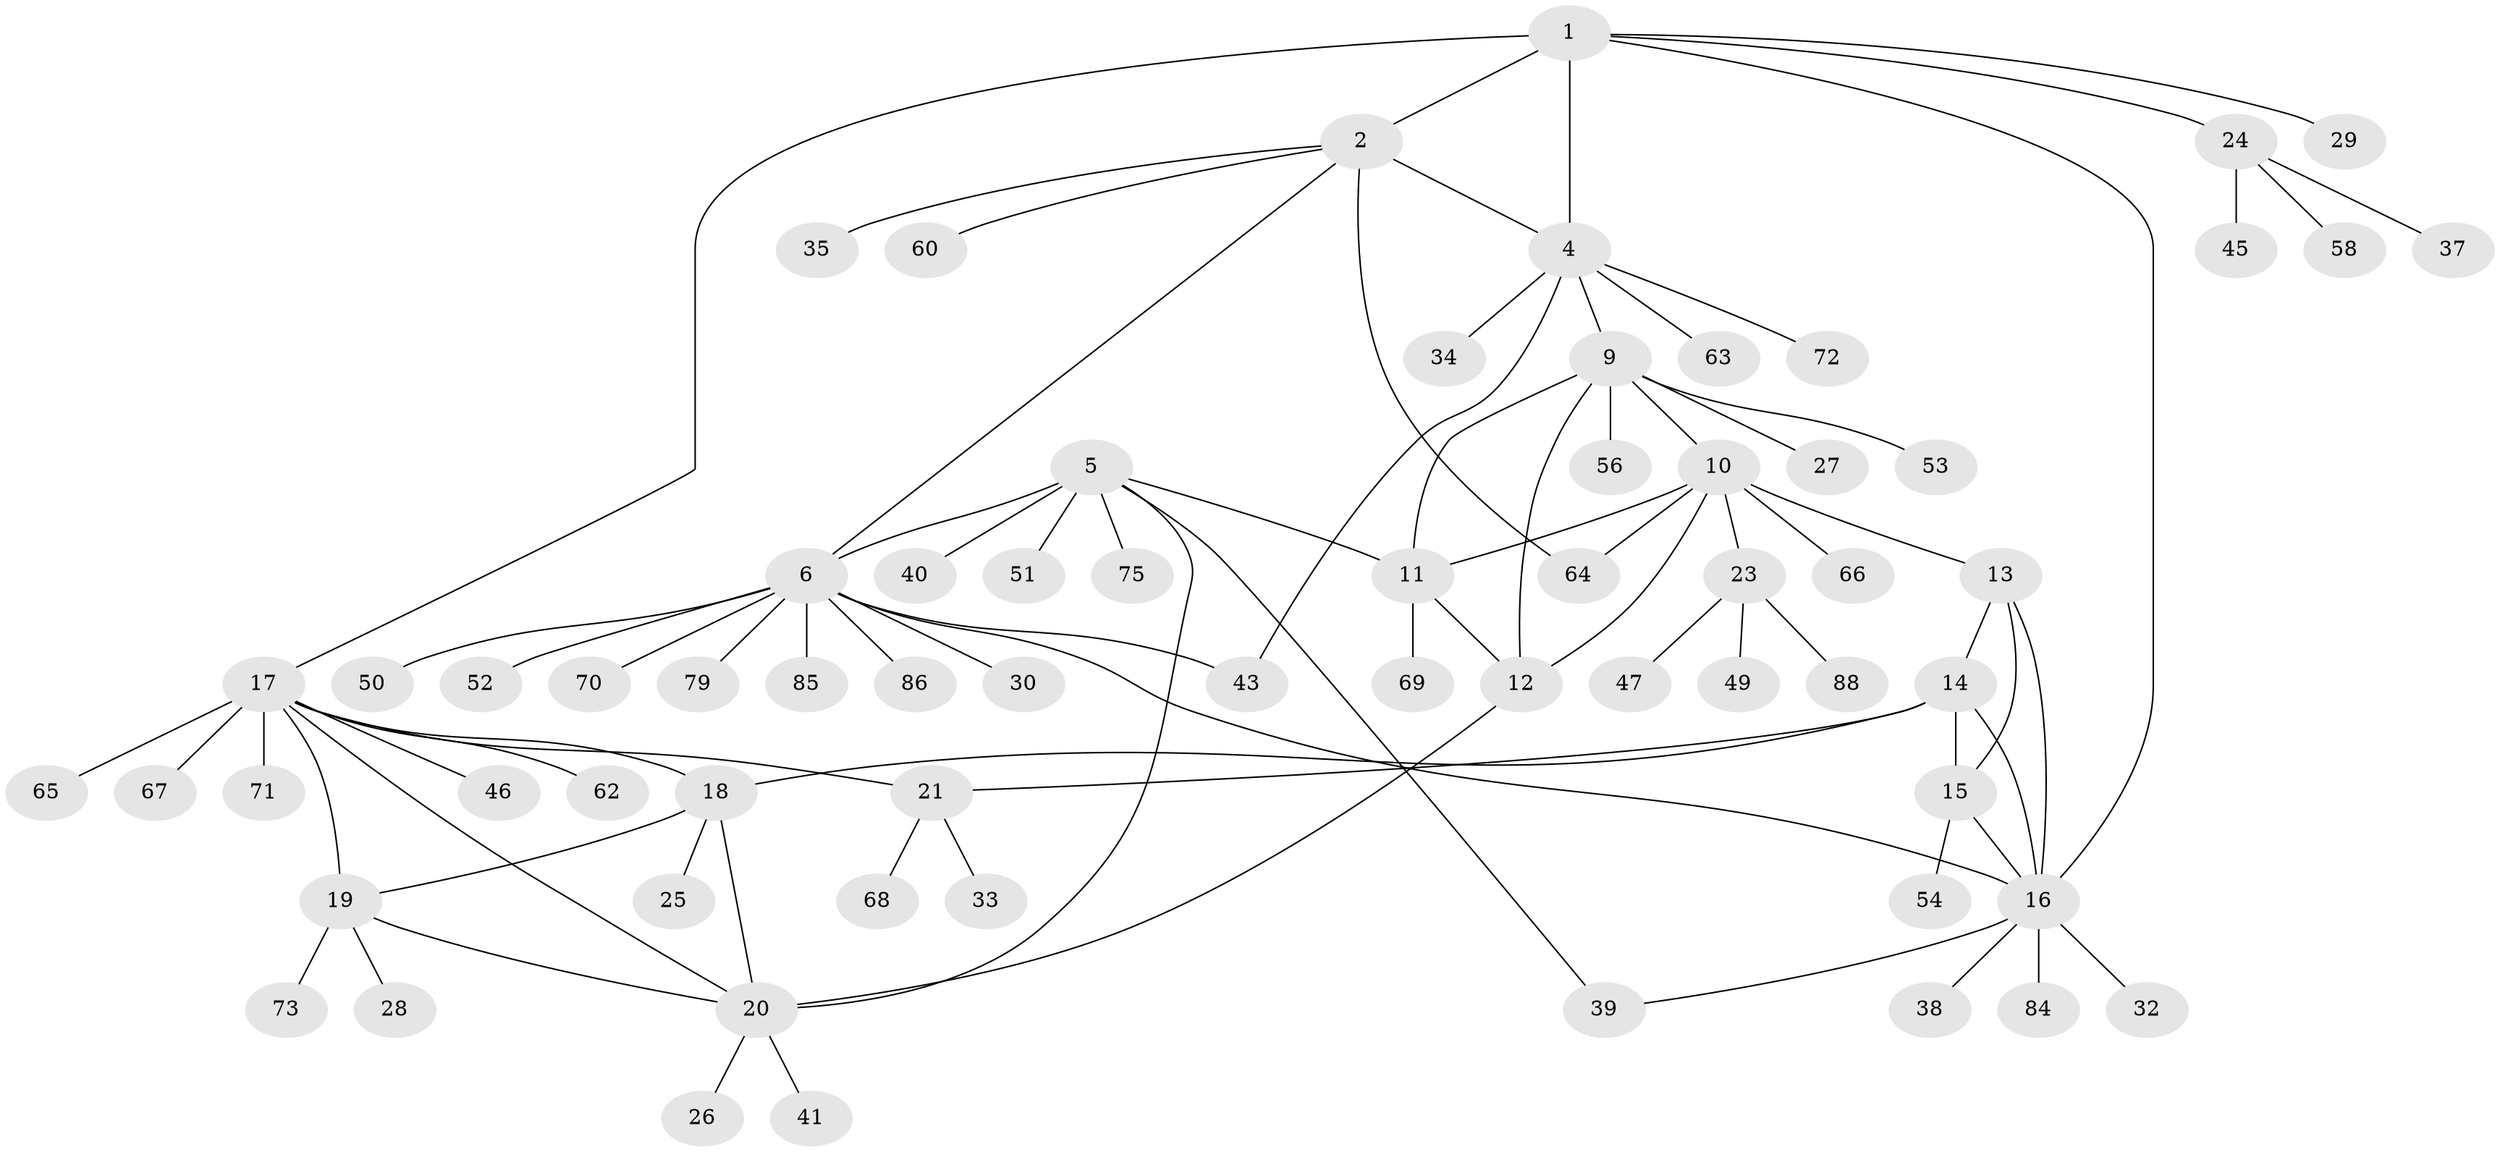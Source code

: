 // original degree distribution, {5: 0.0898876404494382, 8: 0.056179775280898875, 4: 0.02247191011235955, 6: 0.0449438202247191, 10: 0.011235955056179775, 7: 0.011235955056179775, 9: 0.011235955056179775, 11: 0.011235955056179775, 1: 0.6292134831460674, 2: 0.10112359550561797, 3: 0.011235955056179775}
// Generated by graph-tools (version 1.1) at 2025/42/03/06/25 10:42:10]
// undirected, 66 vertices, 85 edges
graph export_dot {
graph [start="1"]
  node [color=gray90,style=filled];
  1 [super="+3"];
  2 [super="+31"];
  4 [super="+87"];
  5 [super="+7"];
  6 [super="+8"];
  9 [super="+80"];
  10 [super="+59"];
  11;
  12 [super="+55"];
  13;
  14 [super="+89"];
  15 [super="+61"];
  16 [super="+36"];
  17 [super="+48"];
  18 [super="+78"];
  19 [super="+22"];
  20 [super="+81"];
  21 [super="+57"];
  23 [super="+76"];
  24 [super="+82"];
  25 [super="+74"];
  26;
  27;
  28;
  29;
  30;
  32 [super="+42"];
  33;
  34;
  35;
  37;
  38;
  39;
  40;
  41;
  43 [super="+44"];
  45;
  46;
  47;
  49;
  50;
  51;
  52 [super="+83"];
  53;
  54;
  56;
  58;
  60;
  62;
  63;
  64;
  65;
  66;
  67;
  68;
  69;
  70;
  71;
  72;
  73;
  75 [super="+77"];
  79;
  84;
  85;
  86;
  88;
  1 -- 2 [weight=2];
  1 -- 4 [weight=2];
  1 -- 16;
  1 -- 17;
  1 -- 24;
  1 -- 29;
  2 -- 4;
  2 -- 6;
  2 -- 35;
  2 -- 60;
  2 -- 64;
  4 -- 9;
  4 -- 34;
  4 -- 63;
  4 -- 72;
  4 -- 43;
  5 -- 6 [weight=4];
  5 -- 51;
  5 -- 39;
  5 -- 40;
  5 -- 11;
  5 -- 75;
  5 -- 20;
  6 -- 16;
  6 -- 52;
  6 -- 70;
  6 -- 43;
  6 -- 79;
  6 -- 50;
  6 -- 85;
  6 -- 86;
  6 -- 30;
  9 -- 10;
  9 -- 11;
  9 -- 12;
  9 -- 27;
  9 -- 53;
  9 -- 56;
  10 -- 11;
  10 -- 12;
  10 -- 13;
  10 -- 23;
  10 -- 64;
  10 -- 66;
  11 -- 12;
  11 -- 69;
  12 -- 20;
  13 -- 14;
  13 -- 15;
  13 -- 16;
  14 -- 15;
  14 -- 16;
  14 -- 18;
  14 -- 21;
  15 -- 16;
  15 -- 54;
  16 -- 32;
  16 -- 38;
  16 -- 84;
  16 -- 39;
  17 -- 18;
  17 -- 19;
  17 -- 20;
  17 -- 21;
  17 -- 46;
  17 -- 62;
  17 -- 65;
  17 -- 67;
  17 -- 71;
  18 -- 19;
  18 -- 20;
  18 -- 25;
  19 -- 20;
  19 -- 28;
  19 -- 73;
  20 -- 26;
  20 -- 41;
  21 -- 33;
  21 -- 68;
  23 -- 47;
  23 -- 49;
  23 -- 88;
  24 -- 37;
  24 -- 45;
  24 -- 58;
}
